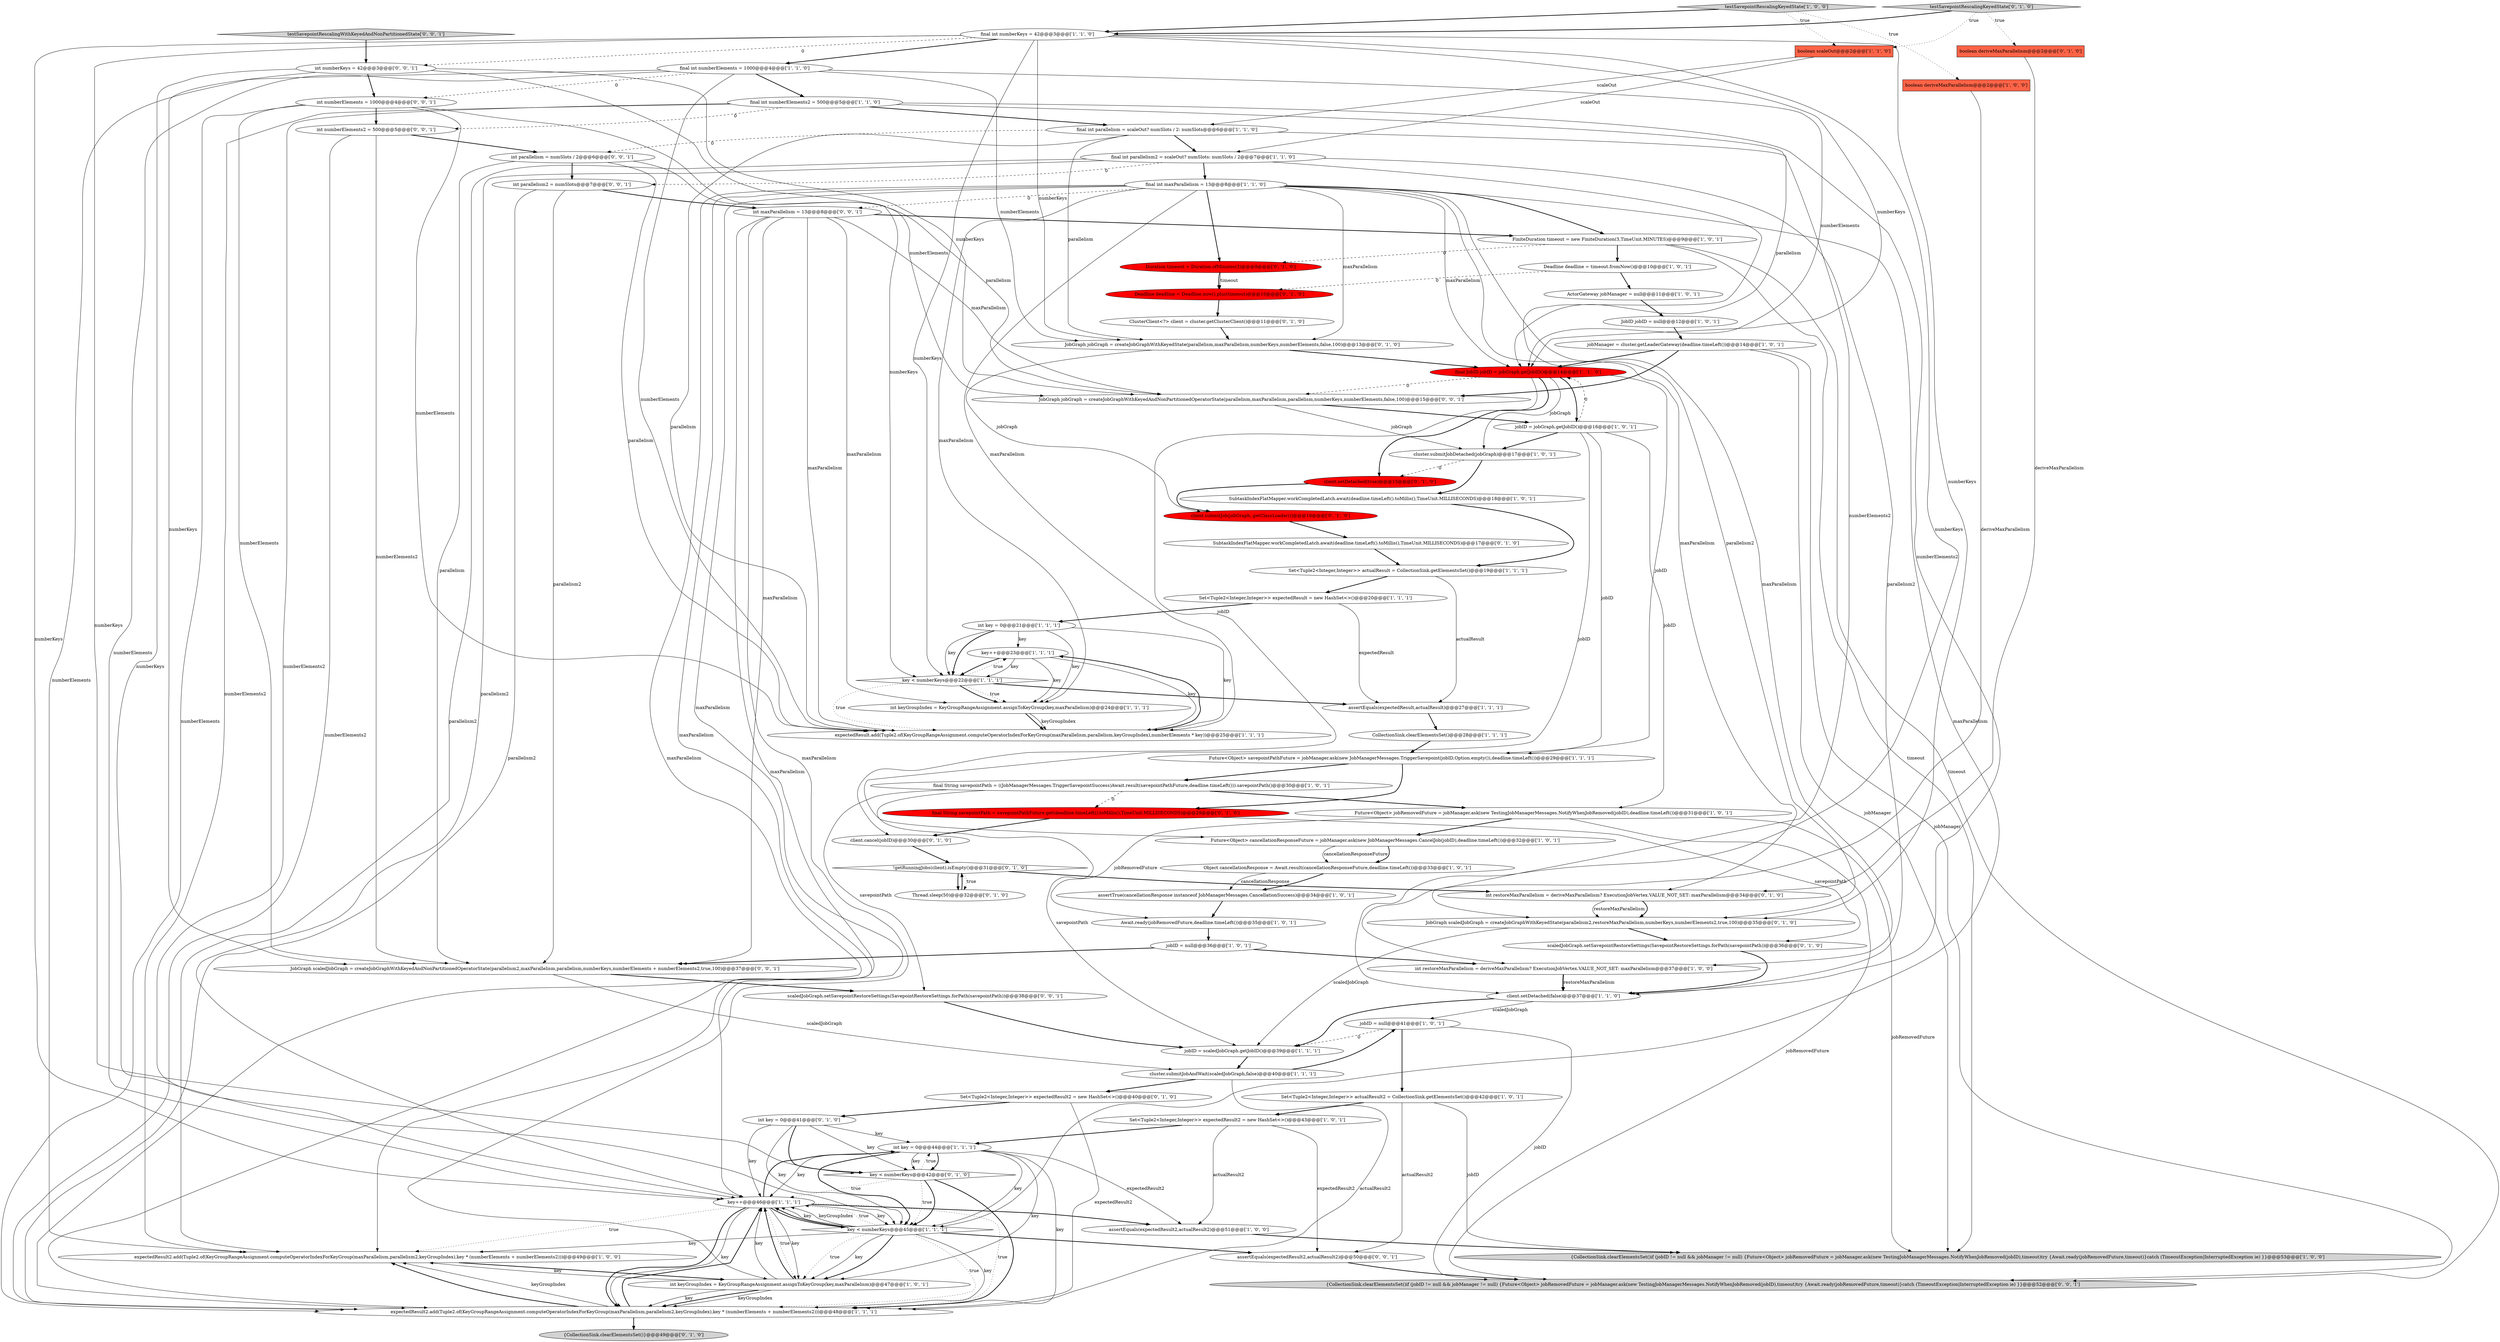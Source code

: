 digraph {
48 [style = filled, label = "Await.ready(jobRemovedFuture,deadline.timeLeft())@@@35@@@['1', '0', '1']", fillcolor = white, shape = ellipse image = "AAA0AAABBB1BBB"];
43 [style = filled, label = "ActorGateway jobManager = null@@@11@@@['1', '0', '1']", fillcolor = white, shape = ellipse image = "AAA0AAABBB1BBB"];
14 [style = filled, label = "expectedResult2.add(Tuple2.of(KeyGroupRangeAssignment.computeOperatorIndexForKeyGroup(maxParallelism,parallelism2,keyGroupIndex),key * (numberElements + numberElements2)))@@@49@@@['1', '0', '0']", fillcolor = white, shape = ellipse image = "AAA0AAABBB1BBB"];
1 [style = filled, label = "boolean deriveMaxParallelism@@@2@@@['1', '0', '0']", fillcolor = tomato, shape = box image = "AAA0AAABBB1BBB"];
54 [style = filled, label = "SubtaskIndexFlatMapper.workCompletedLatch.await(deadline.timeLeft().toMillis(),TimeUnit.MILLISECONDS)@@@17@@@['0', '1', '0']", fillcolor = white, shape = ellipse image = "AAA0AAABBB2BBB"];
45 [style = filled, label = "Set<Tuple2<Integer,Integer>> actualResult = CollectionSink.getElementsSet()@@@19@@@['1', '1', '1']", fillcolor = white, shape = ellipse image = "AAA0AAABBB1BBB"];
57 [style = filled, label = "JobGraph scaledJobGraph = createJobGraphWithKeyedState(parallelism2,restoreMaxParallelism,numberKeys,numberElements2,true,100)@@@35@@@['0', '1', '0']", fillcolor = white, shape = ellipse image = "AAA0AAABBB2BBB"];
72 [style = filled, label = "int numberKeys = 42@@@3@@@['0', '0', '1']", fillcolor = white, shape = ellipse image = "AAA0AAABBB3BBB"];
81 [style = filled, label = "int parallelism2 = numSlots@@@7@@@['0', '0', '1']", fillcolor = white, shape = ellipse image = "AAA0AAABBB3BBB"];
39 [style = filled, label = "int restoreMaxParallelism = deriveMaxParallelism? ExecutionJobVertex.VALUE_NOT_SET: maxParallelism@@@37@@@['1', '0', '0']", fillcolor = white, shape = ellipse image = "AAA0AAABBB1BBB"];
73 [style = filled, label = "int numberElements = 1000@@@4@@@['0', '0', '1']", fillcolor = white, shape = ellipse image = "AAA0AAABBB3BBB"];
5 [style = filled, label = "cluster.submitJobAndWait(scaledJobGraph,false)@@@40@@@['1', '1', '1']", fillcolor = white, shape = ellipse image = "AAA0AAABBB1BBB"];
51 [style = filled, label = "scaledJobGraph.setSavepointRestoreSettings(SavepointRestoreSettings.forPath(savepointPath))@@@36@@@['0', '1', '0']", fillcolor = white, shape = ellipse image = "AAA0AAABBB2BBB"];
6 [style = filled, label = "key++@@@46@@@['1', '1', '1']", fillcolor = white, shape = ellipse image = "AAA0AAABBB1BBB"];
27 [style = filled, label = "Set<Tuple2<Integer,Integer>> expectedResult2 = new HashSet<>()@@@43@@@['1', '0', '1']", fillcolor = white, shape = ellipse image = "AAA0AAABBB1BBB"];
0 [style = filled, label = "final int numberElements = 1000@@@4@@@['1', '1', '0']", fillcolor = white, shape = ellipse image = "AAA0AAABBB1BBB"];
33 [style = filled, label = "final int numberKeys = 42@@@3@@@['1', '1', '0']", fillcolor = white, shape = ellipse image = "AAA0AAABBB1BBB"];
37 [style = filled, label = "Future<Object> cancellationResponseFuture = jobManager.ask(new JobManagerMessages.CancelJob(jobID),deadline.timeLeft())@@@32@@@['1', '0', '1']", fillcolor = white, shape = ellipse image = "AAA0AAABBB1BBB"];
70 [style = filled, label = "assertEquals(expectedResult2,actualResult2)@@@50@@@['0', '0', '1']", fillcolor = white, shape = ellipse image = "AAA0AAABBB3BBB"];
61 [style = filled, label = "testSavepointRescalingKeyedState['0', '1', '0']", fillcolor = lightgray, shape = diamond image = "AAA0AAABBB2BBB"];
78 [style = filled, label = "JobGraph scaledJobGraph = createJobGraphWithKeyedAndNonPartitionedOperatorState(parallelism2,maxParallelism,parallelism,numberKeys,numberElements + numberElements2,true,100)@@@37@@@['0', '0', '1']", fillcolor = white, shape = ellipse image = "AAA0AAABBB3BBB"];
16 [style = filled, label = "key++@@@23@@@['1', '1', '1']", fillcolor = white, shape = ellipse image = "AAA0AAABBB1BBB"];
36 [style = filled, label = "testSavepointRescalingKeyedState['1', '0', '0']", fillcolor = lightgray, shape = diamond image = "AAA0AAABBB1BBB"];
13 [style = filled, label = "int key = 0@@@21@@@['1', '1', '1']", fillcolor = white, shape = ellipse image = "AAA0AAABBB1BBB"];
15 [style = filled, label = "key < numberKeys@@@22@@@['1', '1', '1']", fillcolor = white, shape = diamond image = "AAA0AAABBB1BBB"];
44 [style = filled, label = "{CollectionSink.clearElementsSet()if (jobID != null && jobManager != null) {Future<Object> jobRemovedFuture = jobManager.ask(new TestingJobManagerMessages.NotifyWhenJobRemoved(jobID),timeout)try {Await.ready(jobRemovedFuture,timeout)}catch (TimeoutException|InterruptedException ie) }}@@@53@@@['1', '0', '0']", fillcolor = lightgray, shape = ellipse image = "AAA0AAABBB1BBB"];
19 [style = filled, label = "jobID = jobGraph.getJobID()@@@16@@@['1', '0', '1']", fillcolor = white, shape = ellipse image = "AAA0AAABBB1BBB"];
65 [style = filled, label = "Duration timeout = Duration.ofMinutes(3)@@@9@@@['0', '1', '0']", fillcolor = red, shape = ellipse image = "AAA1AAABBB2BBB"];
28 [style = filled, label = "final JobID jobID = jobGraph.getJobID()@@@14@@@['1', '1', '0']", fillcolor = red, shape = ellipse image = "AAA1AAABBB1BBB"];
58 [style = filled, label = "Deadline deadline = Deadline.now().plus(timeout)@@@10@@@['0', '1', '0']", fillcolor = red, shape = ellipse image = "AAA1AAABBB2BBB"];
20 [style = filled, label = "Deadline deadline = timeout.fromNow()@@@10@@@['1', '0', '1']", fillcolor = white, shape = ellipse image = "AAA0AAABBB1BBB"];
62 [style = filled, label = "ClusterClient<?> client = cluster.getClusterClient()@@@11@@@['0', '1', '0']", fillcolor = white, shape = ellipse image = "AAA0AAABBB2BBB"];
77 [style = filled, label = "JobGraph jobGraph = createJobGraphWithKeyedAndNonPartitionedOperatorState(parallelism,maxParallelism,parallelism,numberKeys,numberElements,false,100)@@@15@@@['0', '0', '1']", fillcolor = white, shape = ellipse image = "AAA0AAABBB3BBB"];
56 [style = filled, label = "Thread.sleep(50)@@@32@@@['0', '1', '0']", fillcolor = white, shape = ellipse image = "AAA0AAABBB2BBB"];
76 [style = filled, label = "{CollectionSink.clearElementsSet()if (jobID != null && jobManager != null) {Future<Object> jobRemovedFuture = jobManager.ask(new TestingJobManagerMessages.NotifyWhenJobRemoved(jobID),timeout)try {Await.ready(jobRemovedFuture,timeout)}catch (TimeoutException|InterruptedException ie) }}@@@52@@@['0', '0', '1']", fillcolor = lightgray, shape = ellipse image = "AAA0AAABBB3BBB"];
38 [style = filled, label = "FiniteDuration timeout = new FiniteDuration(3,TimeUnit.MINUTES)@@@9@@@['1', '0', '1']", fillcolor = white, shape = ellipse image = "AAA0AAABBB1BBB"];
11 [style = filled, label = "final String savepointPath = ((JobManagerMessages.TriggerSavepointSuccess)Await.result(savepointPathFuture,deadline.timeLeft())).savepointPath()@@@30@@@['1', '0', '1']", fillcolor = white, shape = ellipse image = "AAA0AAABBB1BBB"];
31 [style = filled, label = "CollectionSink.clearElementsSet()@@@28@@@['1', '1', '1']", fillcolor = white, shape = ellipse image = "AAA0AAABBB1BBB"];
69 [style = filled, label = "key < numberKeys@@@42@@@['0', '1', '0']", fillcolor = white, shape = diamond image = "AAA0AAABBB2BBB"];
18 [style = filled, label = "Future<Object> savepointPathFuture = jobManager.ask(new JobManagerMessages.TriggerSavepoint(jobID,Option.empty()),deadline.timeLeft())@@@29@@@['1', '1', '1']", fillcolor = white, shape = ellipse image = "AAA0AAABBB1BBB"];
34 [style = filled, label = "final int maxParallelism = 13@@@8@@@['1', '1', '0']", fillcolor = white, shape = ellipse image = "AAA0AAABBB1BBB"];
26 [style = filled, label = "JobID jobID = null@@@12@@@['1', '0', '1']", fillcolor = white, shape = ellipse image = "AAA0AAABBB1BBB"];
64 [style = filled, label = "JobGraph jobGraph = createJobGraphWithKeyedState(parallelism,maxParallelism,numberKeys,numberElements,false,100)@@@13@@@['0', '1', '0']", fillcolor = white, shape = ellipse image = "AAA0AAABBB2BBB"];
60 [style = filled, label = "int key = 0@@@41@@@['0', '1', '0']", fillcolor = white, shape = ellipse image = "AAA0AAABBB2BBB"];
7 [style = filled, label = "final int parallelism = scaleOut? numSlots / 2: numSlots@@@6@@@['1', '1', '0']", fillcolor = white, shape = ellipse image = "AAA0AAABBB1BBB"];
4 [style = filled, label = "assertEquals(expectedResult2,actualResult2)@@@51@@@['1', '0', '0']", fillcolor = white, shape = ellipse image = "AAA0AAABBB1BBB"];
24 [style = filled, label = "expectedResult2.add(Tuple2.of(KeyGroupRangeAssignment.computeOperatorIndexForKeyGroup(maxParallelism,parallelism2,keyGroupIndex),key * (numberElements + numberElements2)))@@@48@@@['1', '1', '1']", fillcolor = white, shape = ellipse image = "AAA0AAABBB1BBB"];
79 [style = filled, label = "testSavepointRescalingWithKeyedAndNonPartitionedState['0', '0', '1']", fillcolor = lightgray, shape = diamond image = "AAA0AAABBB3BBB"];
49 [style = filled, label = "jobID = null@@@36@@@['1', '0', '1']", fillcolor = white, shape = ellipse image = "AAA0AAABBB1BBB"];
35 [style = filled, label = "Set<Tuple2<Integer,Integer>> expectedResult = new HashSet<>()@@@20@@@['1', '1', '1']", fillcolor = white, shape = ellipse image = "AAA0AAABBB1BBB"];
29 [style = filled, label = "SubtaskIndexFlatMapper.workCompletedLatch.await(deadline.timeLeft().toMillis(),TimeUnit.MILLISECONDS)@@@18@@@['1', '0', '1']", fillcolor = white, shape = ellipse image = "AAA0AAABBB1BBB"];
30 [style = filled, label = "assertEquals(expectedResult,actualResult)@@@27@@@['1', '1', '1']", fillcolor = white, shape = ellipse image = "AAA0AAABBB1BBB"];
23 [style = filled, label = "boolean scaleOut@@@2@@@['1', '1', '0']", fillcolor = tomato, shape = box image = "AAA0AAABBB1BBB"];
3 [style = filled, label = "cluster.submitJobDetached(jobGraph)@@@17@@@['1', '0', '1']", fillcolor = white, shape = ellipse image = "AAA0AAABBB1BBB"];
10 [style = filled, label = "final int numberElements2 = 500@@@5@@@['1', '1', '0']", fillcolor = white, shape = ellipse image = "AAA0AAABBB1BBB"];
50 [style = filled, label = "final String savepointPath = savepointPathFuture.get(deadline.timeLeft().toMillis(),TimeUnit.MILLISECONDS)@@@29@@@['0', '1', '0']", fillcolor = red, shape = ellipse image = "AAA1AAABBB2BBB"];
42 [style = filled, label = "int keyGroupIndex = KeyGroupRangeAssignment.assignToKeyGroup(key,maxParallelism)@@@47@@@['1', '0', '1']", fillcolor = white, shape = ellipse image = "AAA0AAABBB1BBB"];
12 [style = filled, label = "Set<Tuple2<Integer,Integer>> actualResult2 = CollectionSink.getElementsSet()@@@42@@@['1', '0', '1']", fillcolor = white, shape = ellipse image = "AAA0AAABBB1BBB"];
71 [style = filled, label = "int numberElements2 = 500@@@5@@@['0', '0', '1']", fillcolor = white, shape = ellipse image = "AAA0AAABBB3BBB"];
2 [style = filled, label = "key < numberKeys@@@45@@@['1', '1', '1']", fillcolor = white, shape = diamond image = "AAA0AAABBB1BBB"];
63 [style = filled, label = "client.cancel(jobID)@@@30@@@['0', '1', '0']", fillcolor = white, shape = ellipse image = "AAA0AAABBB2BBB"];
17 [style = filled, label = "jobID = null@@@41@@@['1', '0', '1']", fillcolor = white, shape = ellipse image = "AAA0AAABBB1BBB"];
46 [style = filled, label = "expectedResult.add(Tuple2.of(KeyGroupRangeAssignment.computeOperatorIndexForKeyGroup(maxParallelism,parallelism,keyGroupIndex),numberElements * key))@@@25@@@['1', '1', '1']", fillcolor = white, shape = ellipse image = "AAA0AAABBB1BBB"];
53 [style = filled, label = "boolean deriveMaxParallelism@@@2@@@['0', '1', '0']", fillcolor = tomato, shape = box image = "AAA0AAABBB2BBB"];
40 [style = filled, label = "jobID = scaledJobGraph.getJobID()@@@39@@@['1', '1', '1']", fillcolor = white, shape = ellipse image = "AAA0AAABBB1BBB"];
66 [style = filled, label = "client.setDetached(true)@@@15@@@['0', '1', '0']", fillcolor = red, shape = ellipse image = "AAA1AAABBB2BBB"];
55 [style = filled, label = "Set<Tuple2<Integer,Integer>> expectedResult2 = new HashSet<>()@@@40@@@['0', '1', '0']", fillcolor = white, shape = ellipse image = "AAA0AAABBB2BBB"];
67 [style = filled, label = "{CollectionSink.clearElementsSet()}@@@49@@@['0', '1', '0']", fillcolor = lightgray, shape = ellipse image = "AAA0AAABBB2BBB"];
59 [style = filled, label = "int restoreMaxParallelism = deriveMaxParallelism? ExecutionJobVertex.VALUE_NOT_SET: maxParallelism@@@34@@@['0', '1', '0']", fillcolor = white, shape = ellipse image = "AAA0AAABBB2BBB"];
21 [style = filled, label = "jobManager = cluster.getLeaderGateway(deadline.timeLeft())@@@14@@@['1', '0', '1']", fillcolor = white, shape = ellipse image = "AAA0AAABBB1BBB"];
22 [style = filled, label = "Object cancellationResponse = Await.result(cancellationResponseFuture,deadline.timeLeft())@@@33@@@['1', '0', '1']", fillcolor = white, shape = ellipse image = "AAA0AAABBB1BBB"];
52 [style = filled, label = "client.submitJob(jobGraph,.getClassLoader())@@@16@@@['0', '1', '0']", fillcolor = red, shape = ellipse image = "AAA1AAABBB2BBB"];
80 [style = filled, label = "int maxParallelism = 13@@@8@@@['0', '0', '1']", fillcolor = white, shape = ellipse image = "AAA0AAABBB3BBB"];
68 [style = filled, label = "!getRunningJobs(client).isEmpty()@@@31@@@['0', '1', '0']", fillcolor = white, shape = diamond image = "AAA0AAABBB2BBB"];
8 [style = filled, label = "int key = 0@@@44@@@['1', '1', '1']", fillcolor = white, shape = ellipse image = "AAA0AAABBB1BBB"];
75 [style = filled, label = "scaledJobGraph.setSavepointRestoreSettings(SavepointRestoreSettings.forPath(savepointPath))@@@38@@@['0', '0', '1']", fillcolor = white, shape = ellipse image = "AAA0AAABBB3BBB"];
47 [style = filled, label = "assertTrue(cancellationResponse instanceof JobManagerMessages.CancellationSuccess)@@@34@@@['1', '0', '1']", fillcolor = white, shape = ellipse image = "AAA0AAABBB1BBB"];
74 [style = filled, label = "int parallelism = numSlots / 2@@@6@@@['0', '0', '1']", fillcolor = white, shape = ellipse image = "AAA0AAABBB3BBB"];
32 [style = filled, label = "final int parallelism2 = scaleOut? numSlots: numSlots / 2@@@7@@@['1', '1', '0']", fillcolor = white, shape = ellipse image = "AAA0AAABBB1BBB"];
25 [style = filled, label = "client.setDetached(false)@@@37@@@['1', '1', '0']", fillcolor = white, shape = ellipse image = "AAA0AAABBB1BBB"];
9 [style = filled, label = "int keyGroupIndex = KeyGroupRangeAssignment.assignToKeyGroup(key,maxParallelism)@@@24@@@['1', '1', '1']", fillcolor = white, shape = ellipse image = "AAA0AAABBB1BBB"];
41 [style = filled, label = "Future<Object> jobRemovedFuture = jobManager.ask(new TestingJobManagerMessages.NotifyWhenJobRemoved(jobID),deadline.timeLeft())@@@31@@@['1', '0', '1']", fillcolor = white, shape = ellipse image = "AAA0AAABBB1BBB"];
8->6 [style = solid, label="key"];
74->78 [style = solid, label="parallelism"];
5->55 [style = bold, label=""];
7->32 [style = bold, label=""];
41->44 [style = solid, label="jobRemovedFuture"];
10->6 [style = solid, label="numberElements2"];
2->6 [style = bold, label=""];
66->52 [style = bold, label=""];
41->76 [style = solid, label="jobRemovedFuture"];
24->14 [style = solid, label="keyGroupIndex"];
59->57 [style = bold, label=""];
33->69 [style = solid, label="numberKeys"];
8->4 [style = solid, label="expectedResult2"];
32->34 [style = bold, label=""];
13->9 [style = solid, label="key"];
43->26 [style = bold, label=""];
49->78 [style = bold, label=""];
35->30 [style = solid, label="expectedResult"];
36->33 [style = bold, label=""];
42->6 [style = solid, label="key"];
24->67 [style = bold, label=""];
16->15 [style = solid, label="key"];
4->44 [style = bold, label=""];
73->46 [style = solid, label="numberElements"];
74->77 [style = solid, label="parallelism"];
21->28 [style = bold, label=""];
29->45 [style = bold, label=""];
15->9 [style = dotted, label="true"];
33->0 [style = bold, label=""];
11->75 [style = solid, label="savepointPath"];
41->48 [style = solid, label="jobRemovedFuture"];
2->6 [style = solid, label="key"];
80->38 [style = bold, label=""];
58->62 [style = bold, label=""];
49->39 [style = bold, label=""];
2->6 [style = solid, label="keyGroupIndex"];
71->74 [style = bold, label=""];
3->66 [style = dashed, label="0"];
78->75 [style = bold, label=""];
22->47 [style = bold, label=""];
72->73 [style = bold, label=""];
34->6 [style = solid, label="maxParallelism"];
73->71 [style = bold, label=""];
80->46 [style = solid, label="maxParallelism"];
20->43 [style = bold, label=""];
0->6 [style = solid, label="numberElements"];
45->30 [style = solid, label="actualResult"];
72->2 [style = solid, label="numberKeys"];
45->35 [style = bold, label=""];
20->58 [style = dashed, label="0"];
19->3 [style = bold, label=""];
50->63 [style = bold, label=""];
19->28 [style = dashed, label="0"];
25->40 [style = bold, label=""];
28->63 [style = solid, label="jobID"];
0->14 [style = solid, label="numberElements"];
23->32 [style = solid, label="scaleOut"];
10->14 [style = solid, label="numberElements2"];
73->78 [style = solid, label="numberElements"];
0->64 [style = solid, label="numberElements"];
80->42 [style = solid, label="maxParallelism"];
55->60 [style = bold, label=""];
8->69 [style = solid, label="key"];
74->46 [style = solid, label="parallelism"];
32->6 [style = solid, label="parallelism2"];
48->49 [style = bold, label=""];
21->77 [style = bold, label=""];
11->40 [style = solid, label="savepointPath"];
73->24 [style = solid, label="numberElements"];
16->46 [style = solid, label="key"];
80->77 [style = solid, label="maxParallelism"];
47->48 [style = bold, label=""];
57->51 [style = bold, label=""];
61->53 [style = dotted, label="true"];
2->24 [style = dotted, label="true"];
38->65 [style = dashed, label="0"];
72->78 [style = solid, label="numberKeys"];
18->11 [style = bold, label=""];
41->37 [style = bold, label=""];
0->73 [style = dashed, label="0"];
8->24 [style = solid, label="key"];
78->5 [style = solid, label="scaledJobGraph"];
69->2 [style = dotted, label="true"];
15->16 [style = dotted, label="true"];
5->17 [style = bold, label=""];
7->74 [style = dashed, label="0"];
6->2 [style = solid, label="key"];
10->7 [style = bold, label=""];
37->22 [style = solid, label="cancellationResponseFuture"];
33->15 [style = solid, label="numberKeys"];
33->6 [style = solid, label="numberKeys"];
18->50 [style = bold, label=""];
6->2 [style = bold, label=""];
12->70 [style = solid, label="actualResult2"];
6->4 [style = bold, label=""];
6->24 [style = solid, label="key"];
81->80 [style = bold, label=""];
6->14 [style = dotted, label="true"];
32->57 [style = solid, label="parallelism2"];
40->5 [style = bold, label=""];
15->9 [style = bold, label=""];
27->4 [style = solid, label="actualResult2"];
34->39 [style = solid, label="maxParallelism"];
7->46 [style = solid, label="parallelism"];
28->19 [style = bold, label=""];
10->71 [style = dashed, label="0"];
80->9 [style = solid, label="maxParallelism"];
21->76 [style = solid, label="jobManager"];
51->25 [style = bold, label=""];
6->42 [style = dotted, label="true"];
13->15 [style = bold, label=""];
65->58 [style = solid, label="timeout"];
34->38 [style = bold, label=""];
34->14 [style = solid, label="maxParallelism"];
33->28 [style = solid, label="numberKeys"];
39->25 [style = bold, label=""];
8->69 [style = bold, label=""];
27->8 [style = bold, label=""];
3->29 [style = bold, label=""];
8->42 [style = solid, label="key"];
52->54 [style = bold, label=""];
28->77 [style = dashed, label="0"];
69->6 [style = dotted, label="true"];
13->46 [style = solid, label="key"];
56->68 [style = bold, label=""];
6->24 [style = dotted, label="true"];
17->76 [style = solid, label="jobID"];
19->18 [style = solid, label="jobID"];
34->2 [style = solid, label="maxParallelism"];
38->20 [style = bold, label=""];
32->14 [style = solid, label="parallelism2"];
28->3 [style = solid, label="jobGraph"];
2->14 [style = solid, label="key"];
42->24 [style = solid, label="key"];
57->40 [style = solid, label="scaledJobGraph"];
46->16 [style = bold, label=""];
19->37 [style = solid, label="jobID"];
79->72 [style = bold, label=""];
68->56 [style = dotted, label="true"];
75->40 [style = bold, label=""];
14->42 [style = bold, label=""];
71->24 [style = solid, label="numberElements2"];
9->46 [style = bold, label=""];
33->57 [style = solid, label="numberKeys"];
59->57 [style = solid, label="restoreMaxParallelism"];
27->70 [style = solid, label="expectedResult2"];
6->24 [style = bold, label=""];
72->77 [style = solid, label="numberKeys"];
70->76 [style = bold, label=""];
2->24 [style = solid, label="key"];
69->2 [style = bold, label=""];
42->24 [style = bold, label=""];
60->6 [style = solid, label="key"];
80->78 [style = solid, label="maxParallelism"];
13->16 [style = solid, label="key"];
80->24 [style = solid, label="maxParallelism"];
34->65 [style = bold, label=""];
10->25 [style = solid, label="numberElements2"];
77->3 [style = solid, label="jobGraph"];
34->64 [style = solid, label="maxParallelism"];
26->21 [style = bold, label=""];
10->57 [style = solid, label="numberElements2"];
42->14 [style = solid, label="key"];
11->41 [style = bold, label=""];
37->22 [style = bold, label=""];
64->52 [style = solid, label="jobGraph"];
17->12 [style = bold, label=""];
33->72 [style = dashed, label="0"];
2->42 [style = dotted, label="true"];
8->2 [style = bold, label=""];
1->39 [style = solid, label="deriveMaxParallelism"];
2->6 [style = dotted, label="true"];
30->31 [style = bold, label=""];
34->24 [style = solid, label="maxParallelism"];
53->59 [style = solid, label="deriveMaxParallelism"];
34->9 [style = solid, label="maxParallelism"];
23->7 [style = solid, label="scaleOut"];
38->44 [style = solid, label="timeout"];
81->78 [style = solid, label="parallelism2"];
69->24 [style = bold, label=""];
50->51 [style = solid, label="savepointPath"];
28->18 [style = solid, label="jobID"];
9->46 [style = solid, label="keyGroupIndex"];
61->23 [style = dotted, label="true"];
60->69 [style = bold, label=""];
36->23 [style = dotted, label="true"];
12->27 [style = bold, label=""];
5->24 [style = solid, label="actualResult2"];
34->59 [style = solid, label="maxParallelism"];
2->42 [style = solid, label="key"];
60->69 [style = solid, label="key"];
16->15 [style = bold, label=""];
54->45 [style = bold, label=""];
36->1 [style = dotted, label="true"];
21->44 [style = solid, label="jobManager"];
12->44 [style = solid, label="jobID"];
81->24 [style = solid, label="parallelism2"];
19->41 [style = solid, label="jobID"];
7->28 [style = solid, label="parallelism"];
11->50 [style = dashed, label="0"];
6->42 [style = solid, label="key"];
2->70 [style = bold, label=""];
33->64 [style = solid, label="numberKeys"];
55->24 [style = solid, label="expectedResult2"];
31->18 [style = bold, label=""];
34->46 [style = solid, label="maxParallelism"];
32->25 [style = solid, label="parallelism2"];
15->30 [style = bold, label=""];
71->78 [style = solid, label="numberElements2"];
62->64 [style = bold, label=""];
15->46 [style = dotted, label="true"];
22->47 [style = solid, label="cancellationResponse"];
73->77 [style = solid, label="numberElements"];
68->56 [style = bold, label=""];
24->14 [style = bold, label=""];
72->15 [style = solid, label="numberKeys"];
33->25 [style = solid, label="numberKeys"];
25->17 [style = solid, label="scaledJobGraph"];
42->24 [style = solid, label="keyGroupIndex"];
7->64 [style = solid, label="parallelism"];
74->81 [style = bold, label=""];
0->10 [style = bold, label=""];
0->28 [style = solid, label="numberElements"];
65->58 [style = bold, label=""];
69->8 [style = dotted, label="true"];
42->6 [style = bold, label=""];
63->68 [style = bold, label=""];
34->28 [style = solid, label="maxParallelism"];
13->15 [style = solid, label="key"];
17->40 [style = dashed, label="0"];
0->46 [style = solid, label="numberElements"];
60->8 [style = solid, label="key"];
38->76 [style = solid, label="timeout"];
6->8 [style = bold, label=""];
68->59 [style = bold, label=""];
77->19 [style = bold, label=""];
8->2 [style = solid, label="key"];
16->9 [style = solid, label="key"];
64->28 [style = bold, label=""];
32->81 [style = dashed, label="0"];
39->25 [style = solid, label="restoreMaxParallelism"];
35->13 [style = bold, label=""];
24->6 [style = bold, label=""];
34->80 [style = dashed, label="0"];
61->33 [style = bold, label=""];
2->42 [style = bold, label=""];
60->2 [style = solid, label="key"];
28->66 [style = bold, label=""];
}
